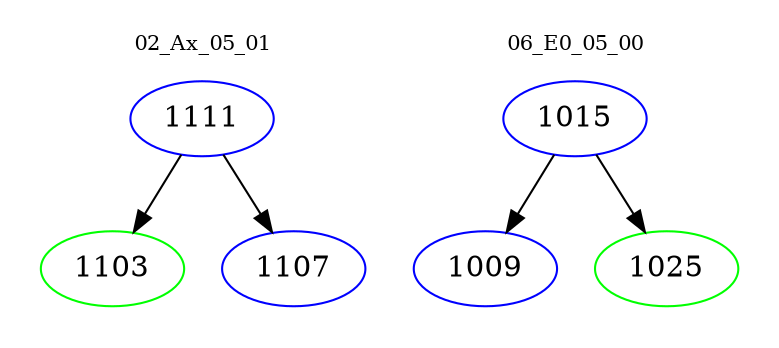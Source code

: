 digraph{
subgraph cluster_0 {
color = white
label = "02_Ax_05_01";
fontsize=10;
T0_1111 [label="1111", color="blue"]
T0_1111 -> T0_1103 [color="black"]
T0_1103 [label="1103", color="green"]
T0_1111 -> T0_1107 [color="black"]
T0_1107 [label="1107", color="blue"]
}
subgraph cluster_1 {
color = white
label = "06_E0_05_00";
fontsize=10;
T1_1015 [label="1015", color="blue"]
T1_1015 -> T1_1009 [color="black"]
T1_1009 [label="1009", color="blue"]
T1_1015 -> T1_1025 [color="black"]
T1_1025 [label="1025", color="green"]
}
}
